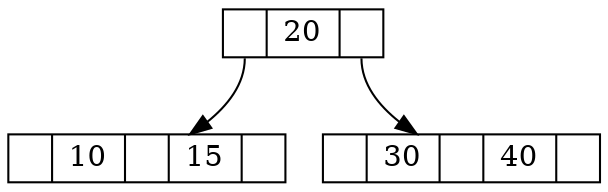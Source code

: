 digraph G {
node	[shape = record,height=.1];

node0[label="<r0>|<c1> 20|<r1>"];
node1[label="<r0>|<c1> 10|<r1>|<c2> 15|<r2>"];
node2[label="<r0>|<c1> 30|<r1>|<c2> 40|<r2>"];

"node0":r0 ->"node1"
"node0":r1 -> "node2"
}
